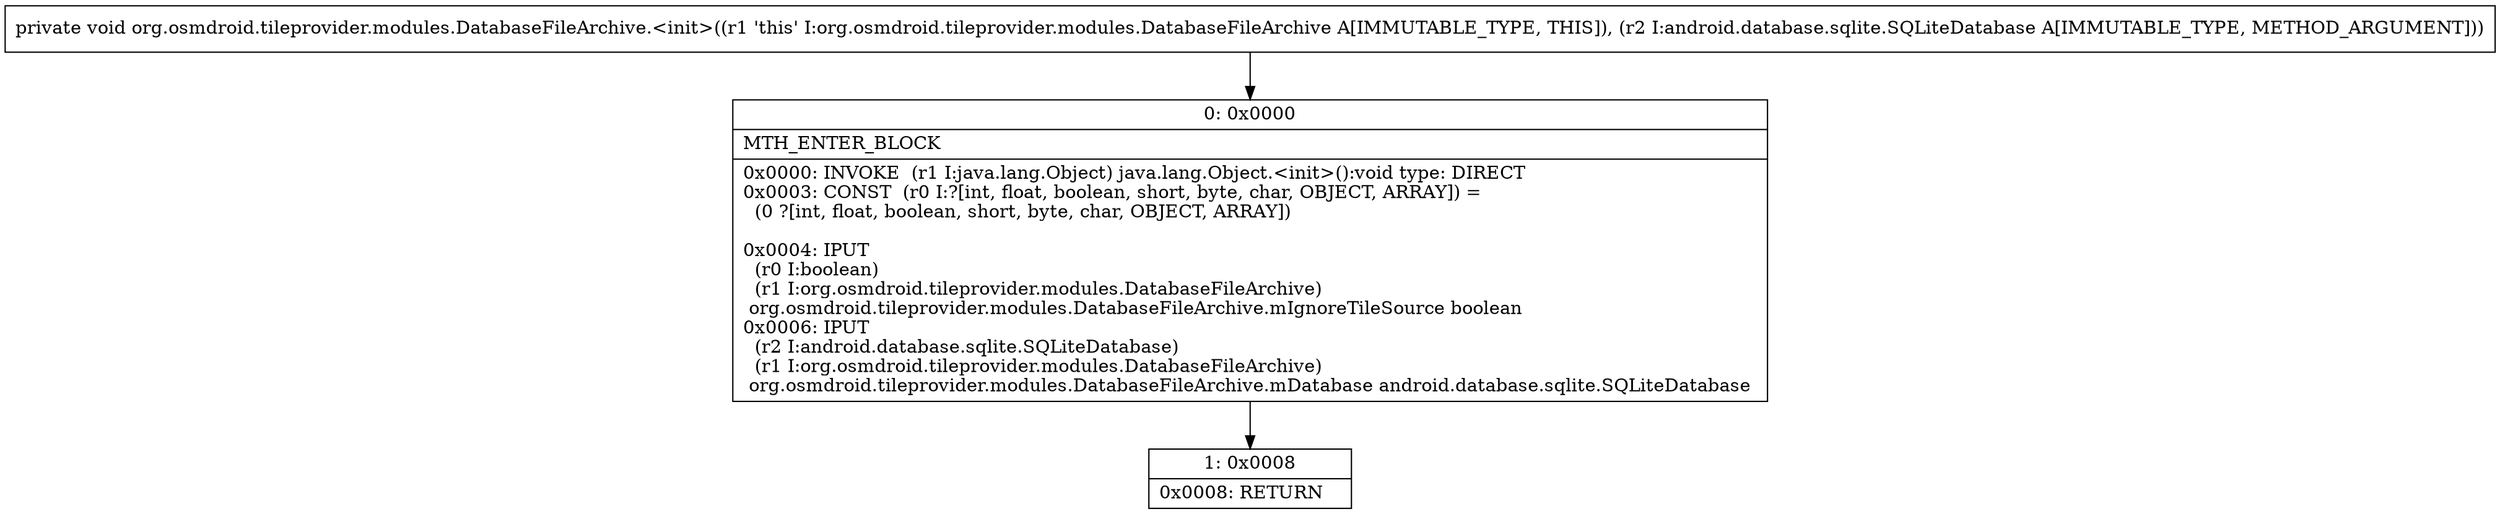 digraph "CFG fororg.osmdroid.tileprovider.modules.DatabaseFileArchive.\<init\>(Landroid\/database\/sqlite\/SQLiteDatabase;)V" {
Node_0 [shape=record,label="{0\:\ 0x0000|MTH_ENTER_BLOCK\l|0x0000: INVOKE  (r1 I:java.lang.Object) java.lang.Object.\<init\>():void type: DIRECT \l0x0003: CONST  (r0 I:?[int, float, boolean, short, byte, char, OBJECT, ARRAY]) = \l  (0 ?[int, float, boolean, short, byte, char, OBJECT, ARRAY])\l \l0x0004: IPUT  \l  (r0 I:boolean)\l  (r1 I:org.osmdroid.tileprovider.modules.DatabaseFileArchive)\l org.osmdroid.tileprovider.modules.DatabaseFileArchive.mIgnoreTileSource boolean \l0x0006: IPUT  \l  (r2 I:android.database.sqlite.SQLiteDatabase)\l  (r1 I:org.osmdroid.tileprovider.modules.DatabaseFileArchive)\l org.osmdroid.tileprovider.modules.DatabaseFileArchive.mDatabase android.database.sqlite.SQLiteDatabase \l}"];
Node_1 [shape=record,label="{1\:\ 0x0008|0x0008: RETURN   \l}"];
MethodNode[shape=record,label="{private void org.osmdroid.tileprovider.modules.DatabaseFileArchive.\<init\>((r1 'this' I:org.osmdroid.tileprovider.modules.DatabaseFileArchive A[IMMUTABLE_TYPE, THIS]), (r2 I:android.database.sqlite.SQLiteDatabase A[IMMUTABLE_TYPE, METHOD_ARGUMENT])) }"];
MethodNode -> Node_0;
Node_0 -> Node_1;
}

